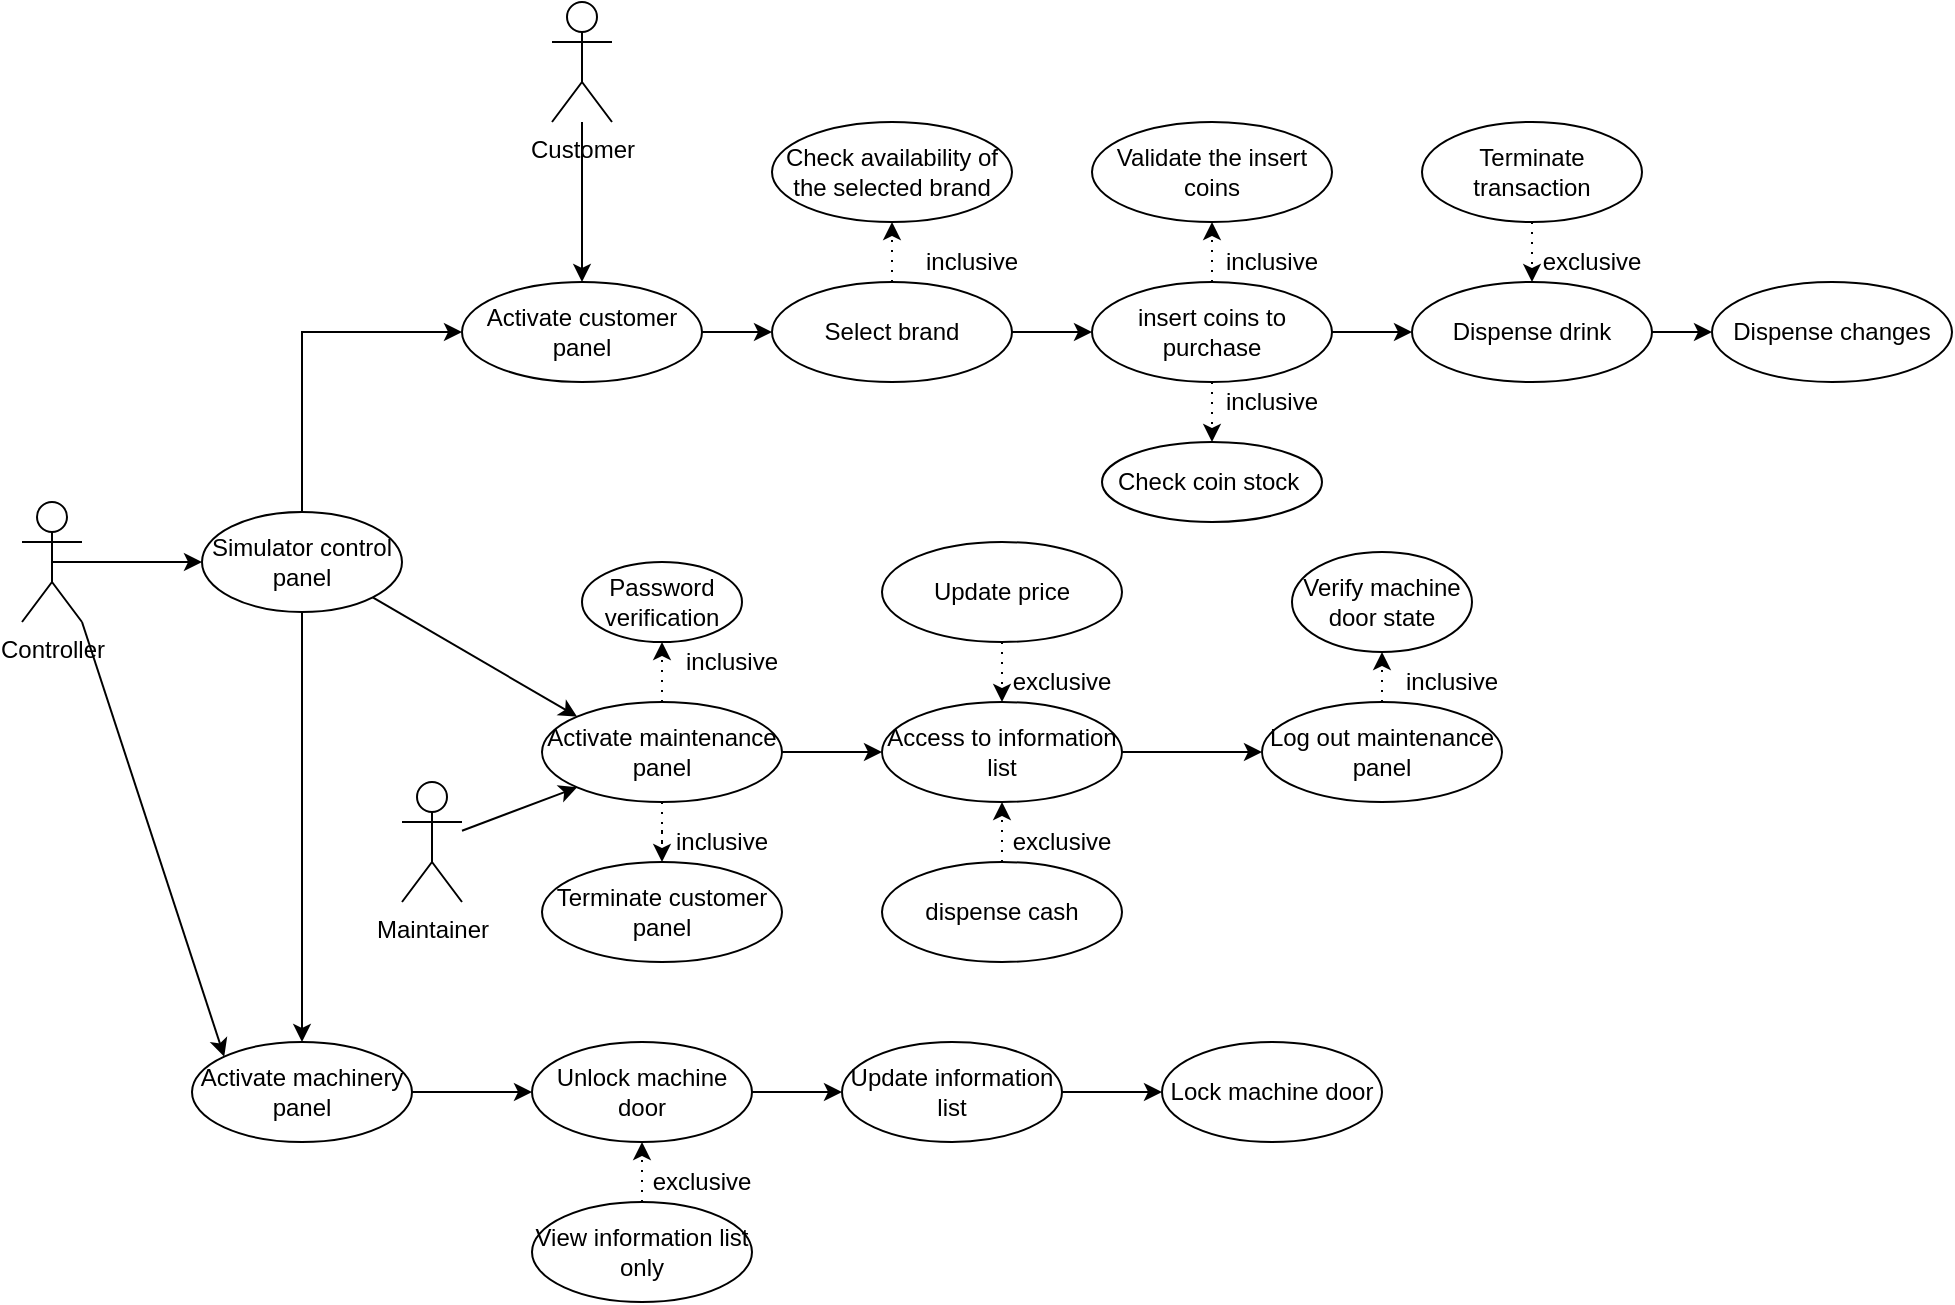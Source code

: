 <mxfile version="13.8.3" type="github" pages="2">
  <diagram id="OEY6qeFJupdgmqvY-Riq" name="Use case diagram">
    <mxGraphModel dx="1422" dy="1894" grid="1" gridSize="10" guides="1" tooltips="1" connect="1" arrows="1" fold="1" page="1" pageScale="1" pageWidth="850" pageHeight="1100" math="0" shadow="0">
      <root>
        <mxCell id="0" />
        <mxCell id="1" parent="0" />
        <mxCell id="YF6hbPf3GCcN0d8PsmIc-11" style="edgeStyle=orthogonalEdgeStyle;rounded=0;orthogonalLoop=1;jettySize=auto;html=1;exitX=0.5;exitY=0.5;exitDx=0;exitDy=0;exitPerimeter=0;" parent="1" source="YF6hbPf3GCcN0d8PsmIc-1" target="YF6hbPf3GCcN0d8PsmIc-3" edge="1">
          <mxGeometry relative="1" as="geometry" />
        </mxCell>
        <mxCell id="YF6hbPf3GCcN0d8PsmIc-87" style="edgeStyle=none;rounded=0;orthogonalLoop=1;jettySize=auto;html=1;exitX=1;exitY=1;exitDx=0;exitDy=0;exitPerimeter=0;entryX=0;entryY=0;entryDx=0;entryDy=0;" parent="1" source="YF6hbPf3GCcN0d8PsmIc-1" target="YF6hbPf3GCcN0d8PsmIc-16" edge="1">
          <mxGeometry relative="1" as="geometry" />
        </mxCell>
        <mxCell id="YF6hbPf3GCcN0d8PsmIc-1" value="Controller" style="shape=umlActor;verticalLabelPosition=bottom;verticalAlign=top;html=1;outlineConnect=0;" parent="1" vertex="1">
          <mxGeometry x="70" y="70" width="30" height="60" as="geometry" />
        </mxCell>
        <mxCell id="YF6hbPf3GCcN0d8PsmIc-15" style="rounded=0;orthogonalLoop=1;jettySize=auto;html=1;exitX=1;exitY=1;exitDx=0;exitDy=0;entryX=0;entryY=0;entryDx=0;entryDy=0;" parent="1" source="YF6hbPf3GCcN0d8PsmIc-3" target="YF6hbPf3GCcN0d8PsmIc-75" edge="1">
          <mxGeometry relative="1" as="geometry">
            <mxPoint x="355" y="215" as="targetPoint" />
          </mxGeometry>
        </mxCell>
        <mxCell id="YF6hbPf3GCcN0d8PsmIc-18" style="edgeStyle=orthogonalEdgeStyle;rounded=0;orthogonalLoop=1;jettySize=auto;html=1;exitX=0.5;exitY=1;exitDx=0;exitDy=0;entryX=0.5;entryY=0;entryDx=0;entryDy=0;" parent="1" source="YF6hbPf3GCcN0d8PsmIc-3" target="YF6hbPf3GCcN0d8PsmIc-16" edge="1">
          <mxGeometry relative="1" as="geometry" />
        </mxCell>
        <mxCell id="YF6hbPf3GCcN0d8PsmIc-51" style="edgeStyle=orthogonalEdgeStyle;rounded=0;orthogonalLoop=1;jettySize=auto;html=1;exitX=0.5;exitY=0;exitDx=0;exitDy=0;entryX=0;entryY=0.5;entryDx=0;entryDy=0;" parent="1" source="YF6hbPf3GCcN0d8PsmIc-3" target="YF6hbPf3GCcN0d8PsmIc-4" edge="1">
          <mxGeometry relative="1" as="geometry" />
        </mxCell>
        <mxCell id="YF6hbPf3GCcN0d8PsmIc-3" value="Simulator control panel" style="ellipse;whiteSpace=wrap;html=1;" parent="1" vertex="1">
          <mxGeometry x="160" y="75" width="100" height="50" as="geometry" />
        </mxCell>
        <mxCell id="YF6hbPf3GCcN0d8PsmIc-41" style="edgeStyle=orthogonalEdgeStyle;rounded=0;orthogonalLoop=1;jettySize=auto;html=1;exitX=1;exitY=0.5;exitDx=0;exitDy=0;entryX=0;entryY=0.5;entryDx=0;entryDy=0;" parent="1" source="YF6hbPf3GCcN0d8PsmIc-4" target="YF6hbPf3GCcN0d8PsmIc-27" edge="1">
          <mxGeometry relative="1" as="geometry" />
        </mxCell>
        <mxCell id="YF6hbPf3GCcN0d8PsmIc-4" value="Activate customer panel" style="ellipse;whiteSpace=wrap;html=1;" parent="1" vertex="1">
          <mxGeometry x="290" y="-40" width="120" height="50" as="geometry" />
        </mxCell>
        <mxCell id="YF6hbPf3GCcN0d8PsmIc-21" style="edgeStyle=orthogonalEdgeStyle;rounded=0;orthogonalLoop=1;jettySize=auto;html=1;entryX=0.5;entryY=0;entryDx=0;entryDy=0;" parent="1" source="YF6hbPf3GCcN0d8PsmIc-5" target="YF6hbPf3GCcN0d8PsmIc-4" edge="1">
          <mxGeometry relative="1" as="geometry" />
        </mxCell>
        <mxCell id="YF6hbPf3GCcN0d8PsmIc-5" value="Customer" style="shape=umlActor;verticalLabelPosition=bottom;verticalAlign=top;html=1;outlineConnect=0;" parent="1" vertex="1">
          <mxGeometry x="335" y="-180" width="30" height="60" as="geometry" />
        </mxCell>
        <mxCell id="YF6hbPf3GCcN0d8PsmIc-20" style="rounded=0;orthogonalLoop=1;jettySize=auto;html=1;entryX=0;entryY=1;entryDx=0;entryDy=0;" parent="1" source="YF6hbPf3GCcN0d8PsmIc-6" target="YF6hbPf3GCcN0d8PsmIc-75" edge="1">
          <mxGeometry relative="1" as="geometry">
            <mxPoint x="385" y="340" as="targetPoint" />
          </mxGeometry>
        </mxCell>
        <mxCell id="YF6hbPf3GCcN0d8PsmIc-6" value="Maintainer" style="shape=umlActor;verticalLabelPosition=bottom;verticalAlign=top;html=1;outlineConnect=0;" parent="1" vertex="1">
          <mxGeometry x="260" y="210" width="30" height="60" as="geometry" />
        </mxCell>
        <mxCell id="YF6hbPf3GCcN0d8PsmIc-16" value="Activate machinery panel" style="ellipse;whiteSpace=wrap;html=1;" parent="1" vertex="1">
          <mxGeometry x="155" y="340" width="110" height="50" as="geometry" />
        </mxCell>
        <mxCell id="YF6hbPf3GCcN0d8PsmIc-38" style="edgeStyle=orthogonalEdgeStyle;rounded=0;orthogonalLoop=1;jettySize=auto;html=1;exitX=0.5;exitY=0;exitDx=0;exitDy=0;entryX=0.5;entryY=1;entryDx=0;entryDy=0;dashed=1;dashPattern=1 4;" parent="1" source="YF6hbPf3GCcN0d8PsmIc-22" target="YF6hbPf3GCcN0d8PsmIc-23" edge="1">
          <mxGeometry relative="1" as="geometry" />
        </mxCell>
        <mxCell id="YF6hbPf3GCcN0d8PsmIc-44" style="edgeStyle=orthogonalEdgeStyle;rounded=0;orthogonalLoop=1;jettySize=auto;html=1;exitX=0.5;exitY=1;exitDx=0;exitDy=0;entryX=0.5;entryY=0;entryDx=0;entryDy=0;dashed=1;dashPattern=1 4;" parent="1" source="YF6hbPf3GCcN0d8PsmIc-22" target="YF6hbPf3GCcN0d8PsmIc-43" edge="1">
          <mxGeometry relative="1" as="geometry" />
        </mxCell>
        <mxCell id="YF6hbPf3GCcN0d8PsmIc-46" style="edgeStyle=orthogonalEdgeStyle;rounded=0;orthogonalLoop=1;jettySize=auto;html=1;exitX=1;exitY=0.5;exitDx=0;exitDy=0;" parent="1" source="YF6hbPf3GCcN0d8PsmIc-22" target="YF6hbPf3GCcN0d8PsmIc-32" edge="1">
          <mxGeometry relative="1" as="geometry" />
        </mxCell>
        <mxCell id="YF6hbPf3GCcN0d8PsmIc-22" value="insert coins to purchase" style="ellipse;whiteSpace=wrap;html=1;" parent="1" vertex="1">
          <mxGeometry x="605" y="-40" width="120" height="50" as="geometry" />
        </mxCell>
        <mxCell id="YF6hbPf3GCcN0d8PsmIc-23" value="Validate the insert coins" style="ellipse;whiteSpace=wrap;html=1;" parent="1" vertex="1">
          <mxGeometry x="605" y="-120" width="120" height="50" as="geometry" />
        </mxCell>
        <mxCell id="YF6hbPf3GCcN0d8PsmIc-25" value="inclusive&lt;br&gt;" style="text;html=1;strokeColor=none;fillColor=none;align=center;verticalAlign=middle;whiteSpace=wrap;rounded=0;" parent="1" vertex="1">
          <mxGeometry x="675" y="-60" width="40" height="20" as="geometry" />
        </mxCell>
        <mxCell id="YF6hbPf3GCcN0d8PsmIc-40" style="edgeStyle=orthogonalEdgeStyle;rounded=0;orthogonalLoop=1;jettySize=auto;html=1;exitX=0.5;exitY=0;exitDx=0;exitDy=0;entryX=0.5;entryY=1;entryDx=0;entryDy=0;dashed=1;dashPattern=1 4;" parent="1" source="YF6hbPf3GCcN0d8PsmIc-27" target="YF6hbPf3GCcN0d8PsmIc-29" edge="1">
          <mxGeometry relative="1" as="geometry" />
        </mxCell>
        <mxCell id="YF6hbPf3GCcN0d8PsmIc-42" style="edgeStyle=orthogonalEdgeStyle;rounded=0;orthogonalLoop=1;jettySize=auto;html=1;exitX=1;exitY=0.5;exitDx=0;exitDy=0;entryX=0;entryY=0.5;entryDx=0;entryDy=0;" parent="1" source="YF6hbPf3GCcN0d8PsmIc-27" target="YF6hbPf3GCcN0d8PsmIc-22" edge="1">
          <mxGeometry relative="1" as="geometry" />
        </mxCell>
        <mxCell id="YF6hbPf3GCcN0d8PsmIc-27" value="Select brand" style="ellipse;whiteSpace=wrap;html=1;" parent="1" vertex="1">
          <mxGeometry x="445" y="-40" width="120" height="50" as="geometry" />
        </mxCell>
        <mxCell id="YF6hbPf3GCcN0d8PsmIc-29" value="Check availability of the selected brand" style="ellipse;whiteSpace=wrap;html=1;" parent="1" vertex="1">
          <mxGeometry x="445" y="-120" width="120" height="50" as="geometry" />
        </mxCell>
        <mxCell id="YF6hbPf3GCcN0d8PsmIc-31" value="inclusive&lt;br&gt;" style="text;html=1;strokeColor=none;fillColor=none;align=center;verticalAlign=middle;whiteSpace=wrap;rounded=0;" parent="1" vertex="1">
          <mxGeometry x="525" y="-60" width="40" height="20" as="geometry" />
        </mxCell>
        <mxCell id="YF6hbPf3GCcN0d8PsmIc-48" style="edgeStyle=orthogonalEdgeStyle;rounded=0;orthogonalLoop=1;jettySize=auto;html=1;exitX=1;exitY=0.5;exitDx=0;exitDy=0;" parent="1" source="YF6hbPf3GCcN0d8PsmIc-32" target="YF6hbPf3GCcN0d8PsmIc-47" edge="1">
          <mxGeometry relative="1" as="geometry" />
        </mxCell>
        <mxCell id="YF6hbPf3GCcN0d8PsmIc-32" value="Dispense drink" style="ellipse;whiteSpace=wrap;html=1;" parent="1" vertex="1">
          <mxGeometry x="765" y="-40" width="120" height="50" as="geometry" />
        </mxCell>
        <mxCell id="YF6hbPf3GCcN0d8PsmIc-34" value="Terminate transaction" style="ellipse;whiteSpace=wrap;html=1;" parent="1" vertex="1">
          <mxGeometry x="770" y="-120" width="110" height="50" as="geometry" />
        </mxCell>
        <mxCell id="YF6hbPf3GCcN0d8PsmIc-35" style="edgeStyle=orthogonalEdgeStyle;rounded=0;orthogonalLoop=1;jettySize=auto;html=1;exitX=0.5;exitY=1;exitDx=0;exitDy=0;dashed=1;dashPattern=1 4;" parent="1" edge="1">
          <mxGeometry relative="1" as="geometry">
            <mxPoint x="825" y="-70" as="sourcePoint" />
            <mxPoint x="825" y="-40" as="targetPoint" />
          </mxGeometry>
        </mxCell>
        <mxCell id="YF6hbPf3GCcN0d8PsmIc-36" value="exclusive" style="text;html=1;strokeColor=none;fillColor=none;align=center;verticalAlign=middle;whiteSpace=wrap;rounded=0;" parent="1" vertex="1">
          <mxGeometry x="835" y="-60" width="40" height="20" as="geometry" />
        </mxCell>
        <mxCell id="YF6hbPf3GCcN0d8PsmIc-43" value="Check coin stock&amp;nbsp;" style="ellipse;whiteSpace=wrap;html=1;" parent="1" vertex="1">
          <mxGeometry x="610" y="40" width="110" height="40" as="geometry" />
        </mxCell>
        <mxCell id="YF6hbPf3GCcN0d8PsmIc-45" value="inclusive&lt;br&gt;" style="text;html=1;strokeColor=none;fillColor=none;align=center;verticalAlign=middle;whiteSpace=wrap;rounded=0;" parent="1" vertex="1">
          <mxGeometry x="675" y="10" width="40" height="20" as="geometry" />
        </mxCell>
        <mxCell id="YF6hbPf3GCcN0d8PsmIc-47" value="Dispense changes" style="ellipse;whiteSpace=wrap;html=1;" parent="1" vertex="1">
          <mxGeometry x="915" y="-40" width="120" height="50" as="geometry" />
        </mxCell>
        <mxCell id="YF6hbPf3GCcN0d8PsmIc-53" value="Password verification" style="ellipse;whiteSpace=wrap;html=1;" parent="1" vertex="1">
          <mxGeometry x="350" y="100" width="80" height="40" as="geometry" />
        </mxCell>
        <mxCell id="YF6hbPf3GCcN0d8PsmIc-55" value="inclusive&lt;br&gt;" style="text;html=1;strokeColor=none;fillColor=none;align=center;verticalAlign=middle;whiteSpace=wrap;rounded=0;" parent="1" vertex="1">
          <mxGeometry x="405" y="140" width="40" height="20" as="geometry" />
        </mxCell>
        <mxCell id="YF6hbPf3GCcN0d8PsmIc-56" value="Terminate customer panel" style="ellipse;whiteSpace=wrap;html=1;" parent="1" vertex="1">
          <mxGeometry x="330" y="250" width="120" height="50" as="geometry" />
        </mxCell>
        <mxCell id="YF6hbPf3GCcN0d8PsmIc-61" value="inclusive&lt;br&gt;" style="text;html=1;strokeColor=none;fillColor=none;align=center;verticalAlign=middle;whiteSpace=wrap;rounded=0;" parent="1" vertex="1">
          <mxGeometry x="400" y="230" width="40" height="20" as="geometry" />
        </mxCell>
        <mxCell id="YF6hbPf3GCcN0d8PsmIc-86" style="edgeStyle=none;rounded=0;orthogonalLoop=1;jettySize=auto;html=1;exitX=1;exitY=0.5;exitDx=0;exitDy=0;" parent="1" source="YF6hbPf3GCcN0d8PsmIc-63" target="YF6hbPf3GCcN0d8PsmIc-80" edge="1">
          <mxGeometry relative="1" as="geometry" />
        </mxCell>
        <mxCell id="YF6hbPf3GCcN0d8PsmIc-63" value="Access to information list" style="ellipse;whiteSpace=wrap;html=1;" parent="1" vertex="1">
          <mxGeometry x="500" y="170" width="120" height="50" as="geometry" />
        </mxCell>
        <mxCell id="YF6hbPf3GCcN0d8PsmIc-74" style="edgeStyle=orthogonalEdgeStyle;rounded=0;orthogonalLoop=1;jettySize=auto;html=1;exitX=0.5;exitY=0;exitDx=0;exitDy=0;entryX=0.5;entryY=1;entryDx=0;entryDy=0;dashed=1;dashPattern=1 4;" parent="1" source="YF6hbPf3GCcN0d8PsmIc-65" target="YF6hbPf3GCcN0d8PsmIc-63" edge="1">
          <mxGeometry relative="1" as="geometry" />
        </mxCell>
        <mxCell id="YF6hbPf3GCcN0d8PsmIc-65" value="dispense cash" style="ellipse;whiteSpace=wrap;html=1;" parent="1" vertex="1">
          <mxGeometry x="500" y="250" width="120" height="50" as="geometry" />
        </mxCell>
        <mxCell id="YF6hbPf3GCcN0d8PsmIc-72" style="edgeStyle=orthogonalEdgeStyle;rounded=0;orthogonalLoop=1;jettySize=auto;html=1;exitX=0.5;exitY=1;exitDx=0;exitDy=0;entryX=0.5;entryY=0;entryDx=0;entryDy=0;dashed=1;dashPattern=1 4;" parent="1" source="YF6hbPf3GCcN0d8PsmIc-66" target="YF6hbPf3GCcN0d8PsmIc-63" edge="1">
          <mxGeometry relative="1" as="geometry" />
        </mxCell>
        <mxCell id="YF6hbPf3GCcN0d8PsmIc-66" value="Update price" style="ellipse;whiteSpace=wrap;html=1;" parent="1" vertex="1">
          <mxGeometry x="500" y="90" width="120" height="50" as="geometry" />
        </mxCell>
        <mxCell id="YF6hbPf3GCcN0d8PsmIc-69" value="exclusive" style="text;html=1;strokeColor=none;fillColor=none;align=center;verticalAlign=middle;whiteSpace=wrap;rounded=0;" parent="1" vertex="1">
          <mxGeometry x="570" y="150" width="40" height="20" as="geometry" />
        </mxCell>
        <mxCell id="YF6hbPf3GCcN0d8PsmIc-70" value="exclusive" style="text;html=1;strokeColor=none;fillColor=none;align=center;verticalAlign=middle;whiteSpace=wrap;rounded=0;" parent="1" vertex="1">
          <mxGeometry x="570" y="230" width="40" height="20" as="geometry" />
        </mxCell>
        <mxCell id="YF6hbPf3GCcN0d8PsmIc-77" style="edgeStyle=orthogonalEdgeStyle;rounded=0;orthogonalLoop=1;jettySize=auto;html=1;exitX=0.5;exitY=0;exitDx=0;exitDy=0;entryX=0.5;entryY=1;entryDx=0;entryDy=0;dashed=1;dashPattern=1 4;" parent="1" source="YF6hbPf3GCcN0d8PsmIc-75" target="YF6hbPf3GCcN0d8PsmIc-53" edge="1">
          <mxGeometry relative="1" as="geometry" />
        </mxCell>
        <mxCell id="YF6hbPf3GCcN0d8PsmIc-78" style="edgeStyle=orthogonalEdgeStyle;rounded=0;orthogonalLoop=1;jettySize=auto;html=1;entryX=0.5;entryY=0;entryDx=0;entryDy=0;dashed=1;dashPattern=1 4;" parent="1" source="YF6hbPf3GCcN0d8PsmIc-75" target="YF6hbPf3GCcN0d8PsmIc-56" edge="1">
          <mxGeometry relative="1" as="geometry" />
        </mxCell>
        <mxCell id="YF6hbPf3GCcN0d8PsmIc-79" style="edgeStyle=none;rounded=0;orthogonalLoop=1;jettySize=auto;html=1;exitX=1;exitY=0.5;exitDx=0;exitDy=0;" parent="1" source="YF6hbPf3GCcN0d8PsmIc-75" target="YF6hbPf3GCcN0d8PsmIc-63" edge="1">
          <mxGeometry relative="1" as="geometry" />
        </mxCell>
        <mxCell id="YF6hbPf3GCcN0d8PsmIc-75" value="Activate maintenance panel" style="ellipse;whiteSpace=wrap;html=1;" parent="1" vertex="1">
          <mxGeometry x="330" y="170" width="120" height="50" as="geometry" />
        </mxCell>
        <mxCell id="YF6hbPf3GCcN0d8PsmIc-83" style="edgeStyle=none;rounded=0;orthogonalLoop=1;jettySize=auto;html=1;entryX=0.5;entryY=1;entryDx=0;entryDy=0;dashed=1;dashPattern=1 4;" parent="1" source="YF6hbPf3GCcN0d8PsmIc-80" target="YF6hbPf3GCcN0d8PsmIc-81" edge="1">
          <mxGeometry relative="1" as="geometry" />
        </mxCell>
        <mxCell id="YF6hbPf3GCcN0d8PsmIc-80" value="Log out maintenance panel" style="ellipse;whiteSpace=wrap;html=1;" parent="1" vertex="1">
          <mxGeometry x="690" y="170" width="120" height="50" as="geometry" />
        </mxCell>
        <mxCell id="YF6hbPf3GCcN0d8PsmIc-81" value="Verify machine door state" style="ellipse;whiteSpace=wrap;html=1;" parent="1" vertex="1">
          <mxGeometry x="705" y="95" width="90" height="50" as="geometry" />
        </mxCell>
        <mxCell id="YF6hbPf3GCcN0d8PsmIc-82" style="edgeStyle=none;rounded=0;orthogonalLoop=1;jettySize=auto;html=1;exitX=0.5;exitY=1;exitDx=0;exitDy=0;" parent="1" source="YF6hbPf3GCcN0d8PsmIc-81" target="YF6hbPf3GCcN0d8PsmIc-81" edge="1">
          <mxGeometry relative="1" as="geometry" />
        </mxCell>
        <mxCell id="YF6hbPf3GCcN0d8PsmIc-95" style="edgeStyle=none;rounded=0;orthogonalLoop=1;jettySize=auto;html=1;exitX=1;exitY=0.5;exitDx=0;exitDy=0;entryX=0;entryY=0.5;entryDx=0;entryDy=0;" parent="1" source="YF6hbPf3GCcN0d8PsmIc-16" target="YF6hbPf3GCcN0d8PsmIc-90" edge="1">
          <mxGeometry relative="1" as="geometry">
            <mxPoint x="290" y="365" as="sourcePoint" />
          </mxGeometry>
        </mxCell>
        <mxCell id="YF6hbPf3GCcN0d8PsmIc-100" style="edgeStyle=none;rounded=0;orthogonalLoop=1;jettySize=auto;html=1;exitX=1;exitY=0.5;exitDx=0;exitDy=0;" parent="1" source="YF6hbPf3GCcN0d8PsmIc-90" target="YF6hbPf3GCcN0d8PsmIc-96" edge="1">
          <mxGeometry relative="1" as="geometry" />
        </mxCell>
        <mxCell id="YF6hbPf3GCcN0d8PsmIc-90" value="Unlock machine door" style="ellipse;whiteSpace=wrap;html=1;" parent="1" vertex="1">
          <mxGeometry x="325" y="340" width="110" height="50" as="geometry" />
        </mxCell>
        <mxCell id="YF6hbPf3GCcN0d8PsmIc-92" value="inclusive&lt;br&gt;" style="text;html=1;strokeColor=none;fillColor=none;align=center;verticalAlign=middle;whiteSpace=wrap;rounded=0;" parent="1" vertex="1">
          <mxGeometry x="765" y="150" width="40" height="20" as="geometry" />
        </mxCell>
        <mxCell id="YF6hbPf3GCcN0d8PsmIc-102" style="edgeStyle=none;rounded=0;orthogonalLoop=1;jettySize=auto;html=1;exitX=1;exitY=0.5;exitDx=0;exitDy=0;" parent="1" source="YF6hbPf3GCcN0d8PsmIc-96" target="YF6hbPf3GCcN0d8PsmIc-101" edge="1">
          <mxGeometry relative="1" as="geometry" />
        </mxCell>
        <mxCell id="YF6hbPf3GCcN0d8PsmIc-96" value="Update information list" style="ellipse;whiteSpace=wrap;html=1;" parent="1" vertex="1">
          <mxGeometry x="480" y="340" width="110" height="50" as="geometry" />
        </mxCell>
        <mxCell id="YF6hbPf3GCcN0d8PsmIc-98" style="edgeStyle=none;rounded=0;orthogonalLoop=1;jettySize=auto;html=1;entryX=0.5;entryY=1;entryDx=0;entryDy=0;dashed=1;dashPattern=1 4;" parent="1" source="YF6hbPf3GCcN0d8PsmIc-97" target="YF6hbPf3GCcN0d8PsmIc-90" edge="1">
          <mxGeometry relative="1" as="geometry" />
        </mxCell>
        <mxCell id="YF6hbPf3GCcN0d8PsmIc-97" value="View information list only" style="ellipse;whiteSpace=wrap;html=1;" parent="1" vertex="1">
          <mxGeometry x="325" y="420" width="110" height="50" as="geometry" />
        </mxCell>
        <mxCell id="YF6hbPf3GCcN0d8PsmIc-99" value="exclusive" style="text;html=1;strokeColor=none;fillColor=none;align=center;verticalAlign=middle;whiteSpace=wrap;rounded=0;" parent="1" vertex="1">
          <mxGeometry x="390" y="400" width="40" height="20" as="geometry" />
        </mxCell>
        <mxCell id="YF6hbPf3GCcN0d8PsmIc-101" value="Lock machine door" style="ellipse;whiteSpace=wrap;html=1;" parent="1" vertex="1">
          <mxGeometry x="640" y="340" width="110" height="50" as="geometry" />
        </mxCell>
      </root>
    </mxGraphModel>
  </diagram>
  <diagram id="3LACMQUW7TDT40uWCJDq" name="activities diagram">
    <mxGraphModel dx="1422" dy="794" grid="1" gridSize="10" guides="1" tooltips="1" connect="1" arrows="1" fold="1" page="1" pageScale="1" pageWidth="850" pageHeight="1100" math="0" shadow="0">
      <root>
        <mxCell id="IqXGDbfGhS7-ZSzoXUOw-0" />
        <mxCell id="IqXGDbfGhS7-ZSzoXUOw-1" parent="IqXGDbfGhS7-ZSzoXUOw-0" />
      </root>
    </mxGraphModel>
  </diagram>
</mxfile>
